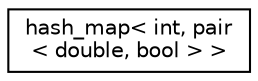 digraph "Graphical Class Hierarchy"
{
  edge [fontname="Helvetica",fontsize="10",labelfontname="Helvetica",labelfontsize="10"];
  node [fontname="Helvetica",fontsize="10",shape=record];
  rankdir="LR";
  Node1 [label="hash_map\< int, pair\l\< double, bool \> \>",height=0.2,width=0.4,color="black", fillcolor="white", style="filled",URL="$classhash__map.html"];
}
